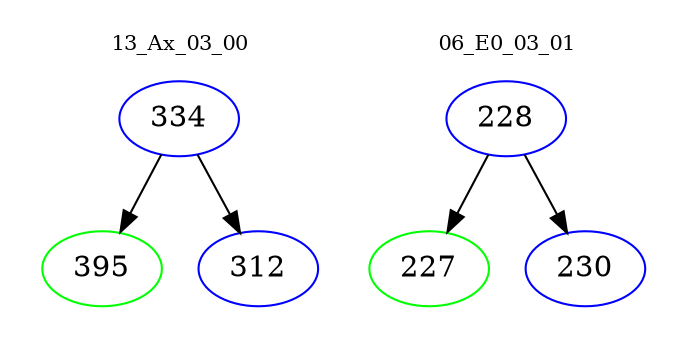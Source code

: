 digraph{
subgraph cluster_0 {
color = white
label = "13_Ax_03_00";
fontsize=10;
T0_334 [label="334", color="blue"]
T0_334 -> T0_395 [color="black"]
T0_395 [label="395", color="green"]
T0_334 -> T0_312 [color="black"]
T0_312 [label="312", color="blue"]
}
subgraph cluster_1 {
color = white
label = "06_E0_03_01";
fontsize=10;
T1_228 [label="228", color="blue"]
T1_228 -> T1_227 [color="black"]
T1_227 [label="227", color="green"]
T1_228 -> T1_230 [color="black"]
T1_230 [label="230", color="blue"]
}
}
